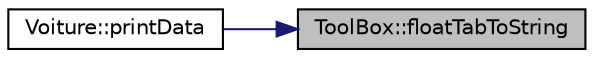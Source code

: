 digraph "ToolBox::floatTabToString"
{
 // LATEX_PDF_SIZE
  edge [fontname="Helvetica",fontsize="10",labelfontname="Helvetica",labelfontsize="10"];
  node [fontname="Helvetica",fontsize="10",shape=record];
  rankdir="RL";
  Node1 [label="ToolBox::floatTabToString",height=0.2,width=0.4,color="black", fillcolor="grey75", style="filled", fontcolor="black",tooltip="Convert a tab of floats into a single string."];
  Node1 -> Node2 [dir="back",color="midnightblue",fontsize="10",style="solid"];
  Node2 [label="Voiture::printData",height=0.2,width=0.4,color="black", fillcolor="white", style="filled",URL="$class_voiture.html#a3d786c35df10757794b241134f5e2f2e",tooltip="Prints the car informations."];
}
